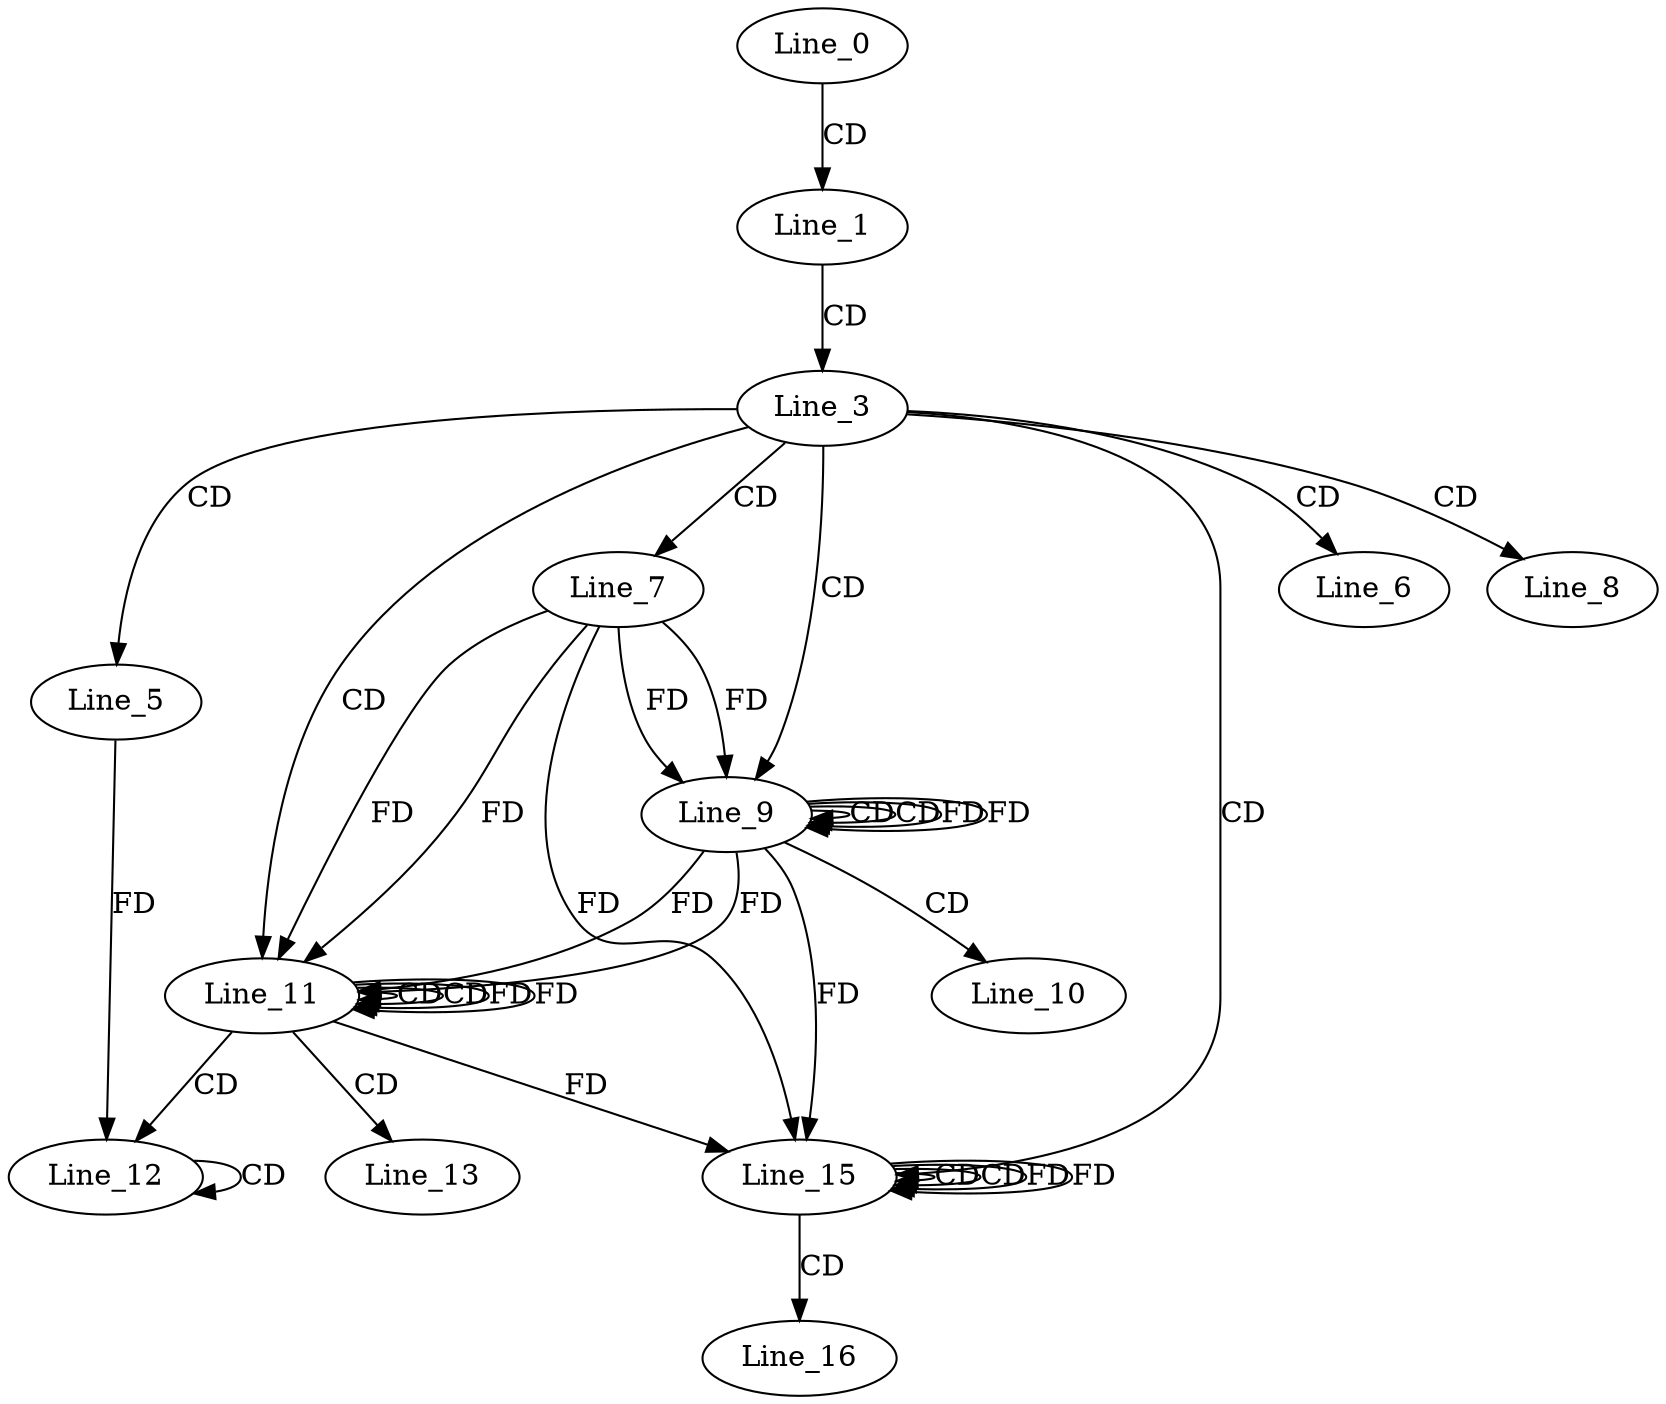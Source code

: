 digraph G {
  Line_0;
  Line_1;
  Line_3;
  Line_5;
  Line_6;
  Line_7;
  Line_8;
  Line_9;
  Line_9;
  Line_9;
  Line_10;
  Line_11;
  Line_11;
  Line_11;
  Line_12;
  Line_12;
  Line_13;
  Line_15;
  Line_15;
  Line_15;
  Line_16;
  Line_0 -> Line_1 [ label="CD" ];
  Line_1 -> Line_3 [ label="CD" ];
  Line_3 -> Line_5 [ label="CD" ];
  Line_3 -> Line_6 [ label="CD" ];
  Line_3 -> Line_7 [ label="CD" ];
  Line_3 -> Line_8 [ label="CD" ];
  Line_3 -> Line_9 [ label="CD" ];
  Line_9 -> Line_9 [ label="CD" ];
  Line_7 -> Line_9 [ label="FD" ];
  Line_9 -> Line_9 [ label="CD" ];
  Line_9 -> Line_9 [ label="FD" ];
  Line_7 -> Line_9 [ label="FD" ];
  Line_9 -> Line_10 [ label="CD" ];
  Line_3 -> Line_11 [ label="CD" ];
  Line_11 -> Line_11 [ label="CD" ];
  Line_9 -> Line_11 [ label="FD" ];
  Line_7 -> Line_11 [ label="FD" ];
  Line_11 -> Line_11 [ label="CD" ];
  Line_11 -> Line_11 [ label="FD" ];
  Line_9 -> Line_11 [ label="FD" ];
  Line_7 -> Line_11 [ label="FD" ];
  Line_11 -> Line_12 [ label="CD" ];
  Line_12 -> Line_12 [ label="CD" ];
  Line_5 -> Line_12 [ label="FD" ];
  Line_11 -> Line_13 [ label="CD" ];
  Line_3 -> Line_15 [ label="CD" ];
  Line_15 -> Line_15 [ label="CD" ];
  Line_11 -> Line_15 [ label="FD" ];
  Line_9 -> Line_15 [ label="FD" ];
  Line_7 -> Line_15 [ label="FD" ];
  Line_15 -> Line_15 [ label="CD" ];
  Line_15 -> Line_15 [ label="FD" ];
  Line_15 -> Line_16 [ label="CD" ];
  Line_9 -> Line_9 [ label="FD" ];
  Line_11 -> Line_11 [ label="FD" ];
  Line_15 -> Line_15 [ label="FD" ];
}
